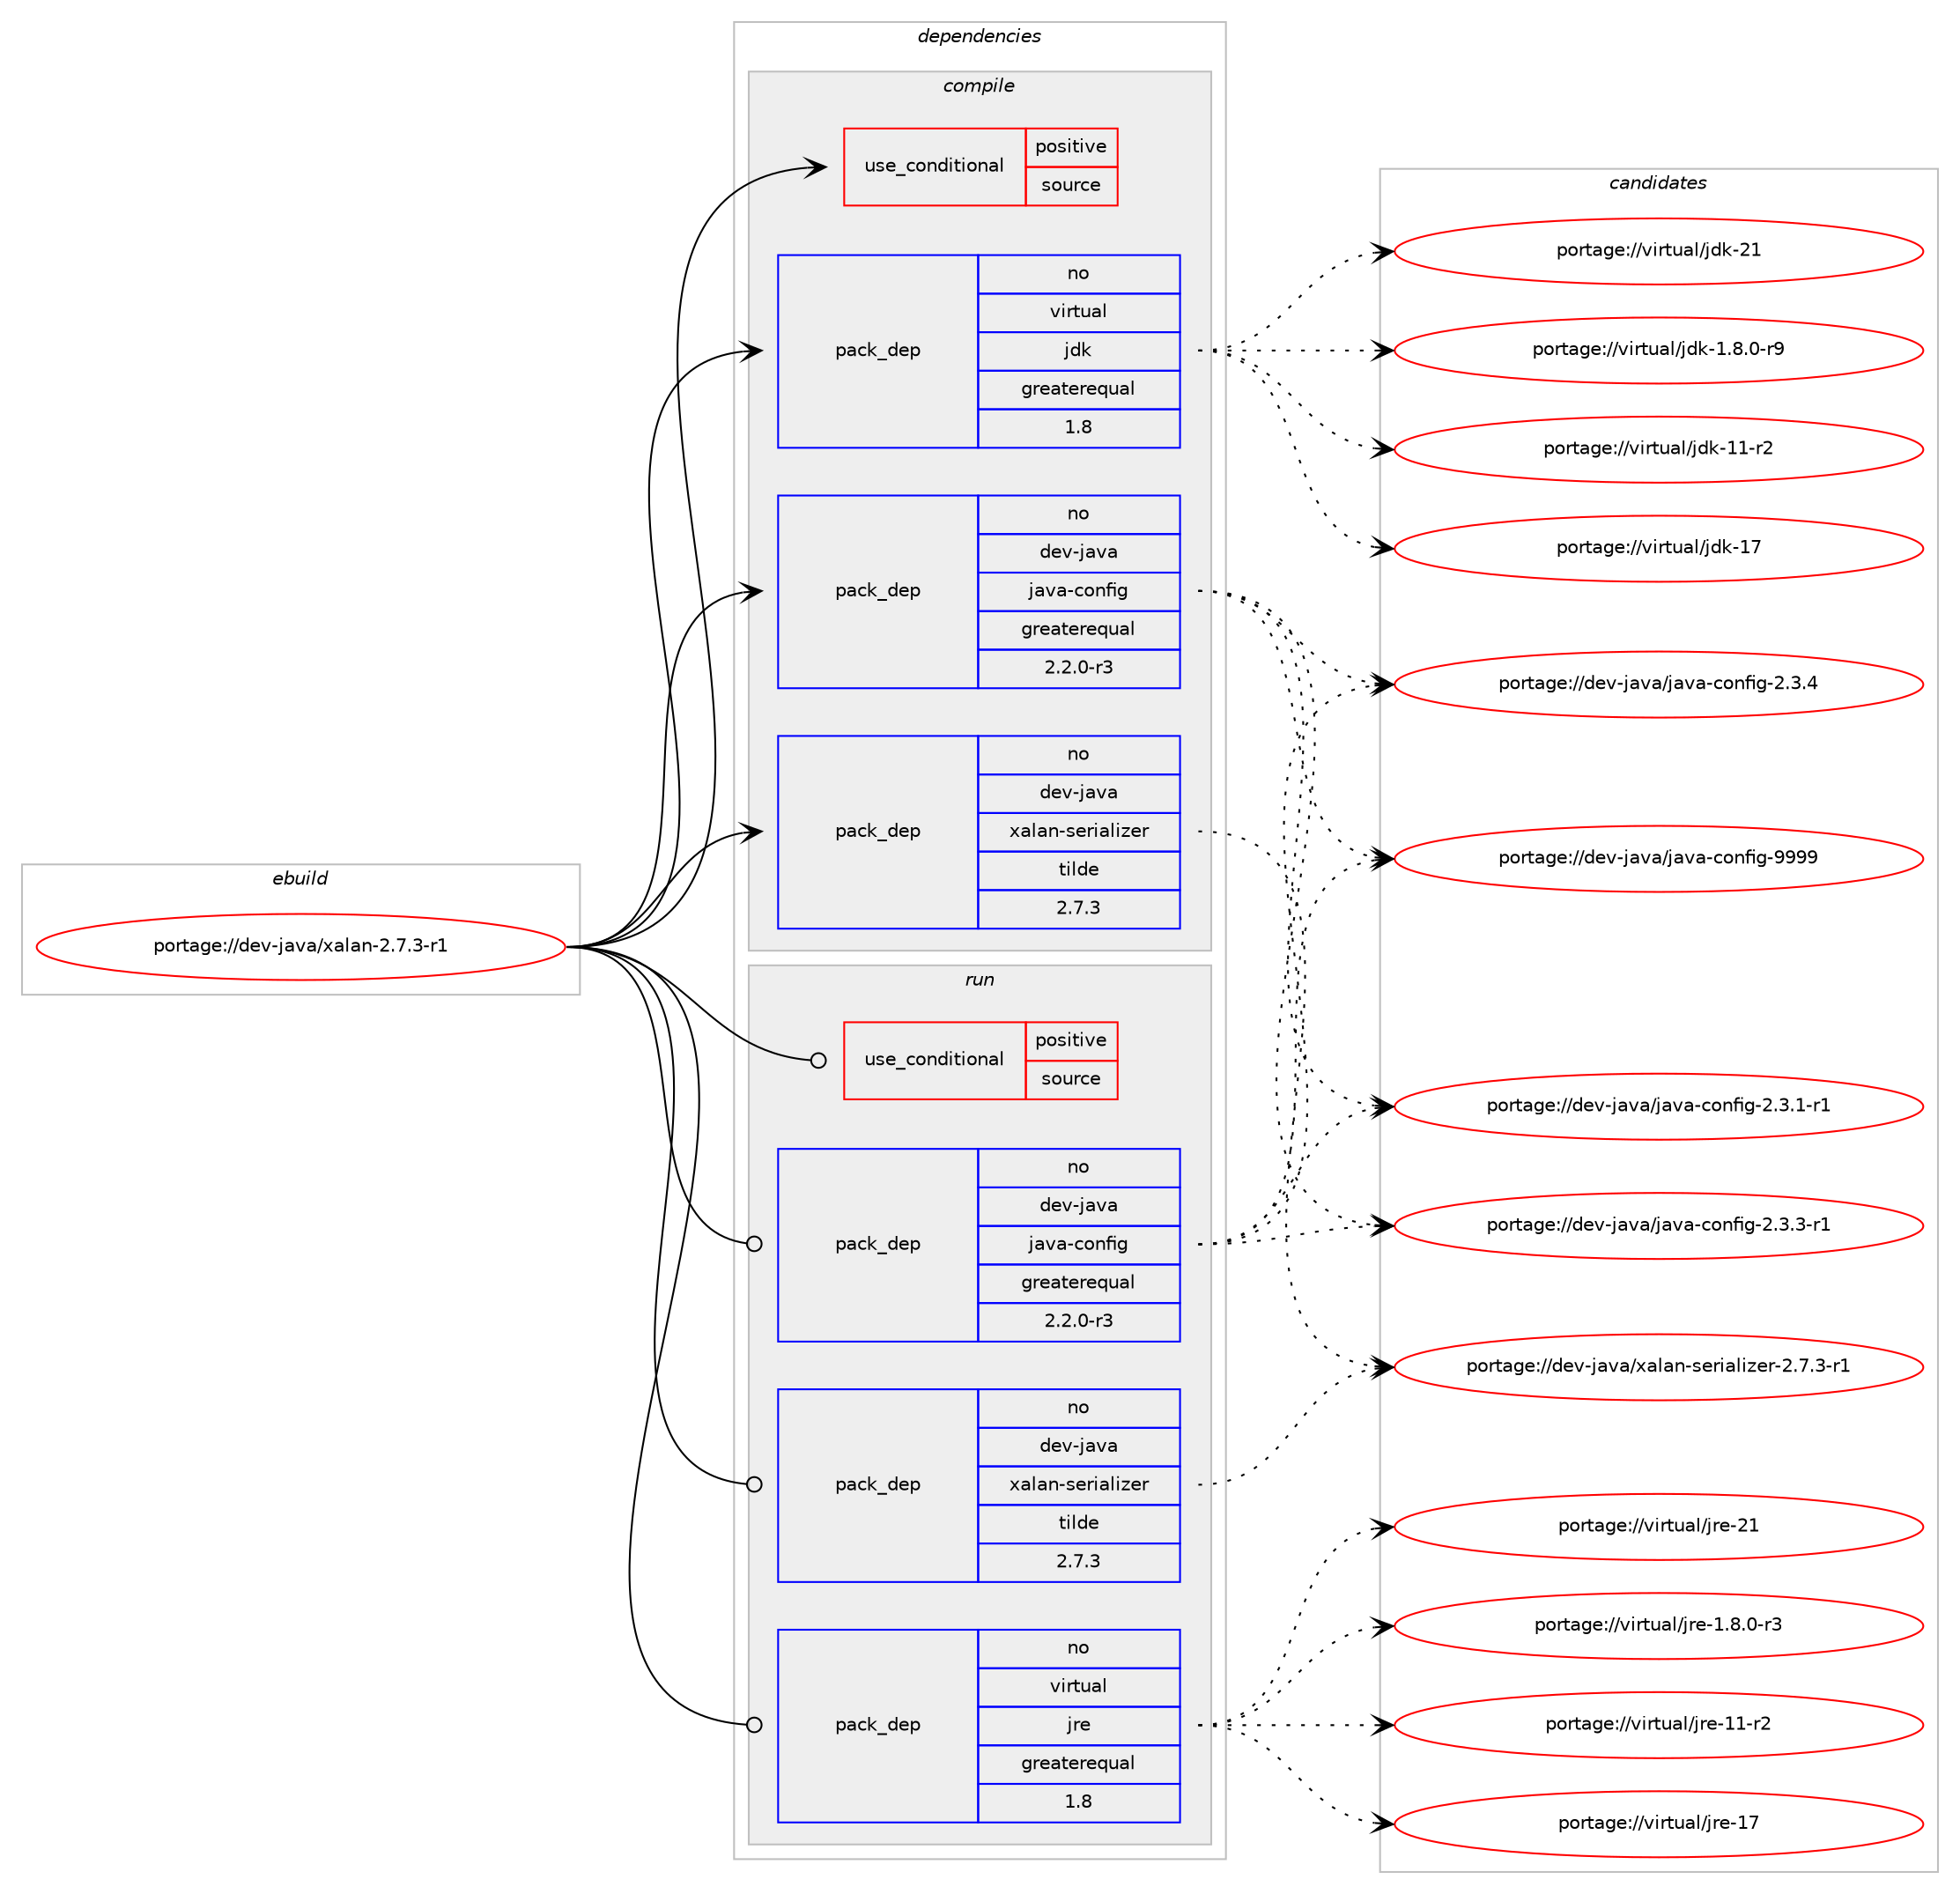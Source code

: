 digraph prolog {

# *************
# Graph options
# *************

newrank=true;
concentrate=true;
compound=true;
graph [rankdir=LR,fontname=Helvetica,fontsize=10,ranksep=1.5];#, ranksep=2.5, nodesep=0.2];
edge  [arrowhead=vee];
node  [fontname=Helvetica,fontsize=10];

# **********
# The ebuild
# **********

subgraph cluster_leftcol {
color=gray;
rank=same;
label=<<i>ebuild</i>>;
id [label="portage://dev-java/xalan-2.7.3-r1", color=red, width=4, href="../dev-java/xalan-2.7.3-r1.svg"];
}

# ****************
# The dependencies
# ****************

subgraph cluster_midcol {
color=gray;
label=<<i>dependencies</i>>;
subgraph cluster_compile {
fillcolor="#eeeeee";
style=filled;
label=<<i>compile</i>>;
subgraph cond21943 {
dependency49650 [label=<<TABLE BORDER="0" CELLBORDER="1" CELLSPACING="0" CELLPADDING="4"><TR><TD ROWSPAN="3" CELLPADDING="10">use_conditional</TD></TR><TR><TD>positive</TD></TR><TR><TD>source</TD></TR></TABLE>>, shape=none, color=red];
# *** BEGIN UNKNOWN DEPENDENCY TYPE (TODO) ***
# dependency49650 -> package_dependency(portage://dev-java/xalan-2.7.3-r1,install,no,app-arch,zip,none,[,,],[],[])
# *** END UNKNOWN DEPENDENCY TYPE (TODO) ***

}
id:e -> dependency49650:w [weight=20,style="solid",arrowhead="vee"];
# *** BEGIN UNKNOWN DEPENDENCY TYPE (TODO) ***
# id -> package_dependency(portage://dev-java/xalan-2.7.3-r1,install,no,dev-java,bcel,none,[,,],[slot(0)],[])
# *** END UNKNOWN DEPENDENCY TYPE (TODO) ***

subgraph pack26675 {
dependency49651 [label=<<TABLE BORDER="0" CELLBORDER="1" CELLSPACING="0" CELLPADDING="4" WIDTH="220"><TR><TD ROWSPAN="6" CELLPADDING="30">pack_dep</TD></TR><TR><TD WIDTH="110">no</TD></TR><TR><TD>dev-java</TD></TR><TR><TD>java-config</TD></TR><TR><TD>greaterequal</TD></TR><TR><TD>2.2.0-r3</TD></TR></TABLE>>, shape=none, color=blue];
}
id:e -> dependency49651:w [weight=20,style="solid",arrowhead="vee"];
# *** BEGIN UNKNOWN DEPENDENCY TYPE (TODO) ***
# id -> package_dependency(portage://dev-java/xalan-2.7.3-r1,install,no,dev-java,javacup,none,[,,],[slot(0)],[])
# *** END UNKNOWN DEPENDENCY TYPE (TODO) ***

subgraph pack26676 {
dependency49652 [label=<<TABLE BORDER="0" CELLBORDER="1" CELLSPACING="0" CELLPADDING="4" WIDTH="220"><TR><TD ROWSPAN="6" CELLPADDING="30">pack_dep</TD></TR><TR><TD WIDTH="110">no</TD></TR><TR><TD>dev-java</TD></TR><TR><TD>xalan-serializer</TD></TR><TR><TD>tilde</TD></TR><TR><TD>2.7.3</TD></TR></TABLE>>, shape=none, color=blue];
}
id:e -> dependency49652:w [weight=20,style="solid",arrowhead="vee"];
# *** BEGIN UNKNOWN DEPENDENCY TYPE (TODO) ***
# id -> package_dependency(portage://dev-java/xalan-2.7.3-r1,install,no,dev-java,xerces,none,[,,],[slot(2)],[])
# *** END UNKNOWN DEPENDENCY TYPE (TODO) ***

subgraph pack26677 {
dependency49653 [label=<<TABLE BORDER="0" CELLBORDER="1" CELLSPACING="0" CELLPADDING="4" WIDTH="220"><TR><TD ROWSPAN="6" CELLPADDING="30">pack_dep</TD></TR><TR><TD WIDTH="110">no</TD></TR><TR><TD>virtual</TD></TR><TR><TD>jdk</TD></TR><TR><TD>greaterequal</TD></TR><TR><TD>1.8</TD></TR></TABLE>>, shape=none, color=blue];
}
id:e -> dependency49653:w [weight=20,style="solid",arrowhead="vee"];
}
subgraph cluster_compileandrun {
fillcolor="#eeeeee";
style=filled;
label=<<i>compile and run</i>>;
}
subgraph cluster_run {
fillcolor="#eeeeee";
style=filled;
label=<<i>run</i>>;
subgraph cond21944 {
dependency49654 [label=<<TABLE BORDER="0" CELLBORDER="1" CELLSPACING="0" CELLPADDING="4"><TR><TD ROWSPAN="3" CELLPADDING="10">use_conditional</TD></TR><TR><TD>positive</TD></TR><TR><TD>source</TD></TR></TABLE>>, shape=none, color=red];
# *** BEGIN UNKNOWN DEPENDENCY TYPE (TODO) ***
# dependency49654 -> package_dependency(portage://dev-java/xalan-2.7.3-r1,run,no,app-arch,zip,none,[,,],[],[])
# *** END UNKNOWN DEPENDENCY TYPE (TODO) ***

}
id:e -> dependency49654:w [weight=20,style="solid",arrowhead="odot"];
# *** BEGIN UNKNOWN DEPENDENCY TYPE (TODO) ***
# id -> package_dependency(portage://dev-java/xalan-2.7.3-r1,run,no,dev-java,bcel,none,[,,],[slot(0)],[])
# *** END UNKNOWN DEPENDENCY TYPE (TODO) ***

subgraph pack26678 {
dependency49655 [label=<<TABLE BORDER="0" CELLBORDER="1" CELLSPACING="0" CELLPADDING="4" WIDTH="220"><TR><TD ROWSPAN="6" CELLPADDING="30">pack_dep</TD></TR><TR><TD WIDTH="110">no</TD></TR><TR><TD>dev-java</TD></TR><TR><TD>java-config</TD></TR><TR><TD>greaterequal</TD></TR><TR><TD>2.2.0-r3</TD></TR></TABLE>>, shape=none, color=blue];
}
id:e -> dependency49655:w [weight=20,style="solid",arrowhead="odot"];
# *** BEGIN UNKNOWN DEPENDENCY TYPE (TODO) ***
# id -> package_dependency(portage://dev-java/xalan-2.7.3-r1,run,no,dev-java,javacup,none,[,,],[slot(0)],[])
# *** END UNKNOWN DEPENDENCY TYPE (TODO) ***

subgraph pack26679 {
dependency49656 [label=<<TABLE BORDER="0" CELLBORDER="1" CELLSPACING="0" CELLPADDING="4" WIDTH="220"><TR><TD ROWSPAN="6" CELLPADDING="30">pack_dep</TD></TR><TR><TD WIDTH="110">no</TD></TR><TR><TD>dev-java</TD></TR><TR><TD>xalan-serializer</TD></TR><TR><TD>tilde</TD></TR><TR><TD>2.7.3</TD></TR></TABLE>>, shape=none, color=blue];
}
id:e -> dependency49656:w [weight=20,style="solid",arrowhead="odot"];
# *** BEGIN UNKNOWN DEPENDENCY TYPE (TODO) ***
# id -> package_dependency(portage://dev-java/xalan-2.7.3-r1,run,no,dev-java,xerces,none,[,,],[slot(2)],[])
# *** END UNKNOWN DEPENDENCY TYPE (TODO) ***

subgraph pack26680 {
dependency49657 [label=<<TABLE BORDER="0" CELLBORDER="1" CELLSPACING="0" CELLPADDING="4" WIDTH="220"><TR><TD ROWSPAN="6" CELLPADDING="30">pack_dep</TD></TR><TR><TD WIDTH="110">no</TD></TR><TR><TD>virtual</TD></TR><TR><TD>jre</TD></TR><TR><TD>greaterequal</TD></TR><TR><TD>1.8</TD></TR></TABLE>>, shape=none, color=blue];
}
id:e -> dependency49657:w [weight=20,style="solid",arrowhead="odot"];
}
}

# **************
# The candidates
# **************

subgraph cluster_choices {
rank=same;
color=gray;
label=<<i>candidates</i>>;

subgraph choice26675 {
color=black;
nodesep=1;
choice10010111845106971189747106971189745991111101021051034550465146494511449 [label="portage://dev-java/java-config-2.3.1-r1", color=red, width=4,href="../dev-java/java-config-2.3.1-r1.svg"];
choice10010111845106971189747106971189745991111101021051034550465146514511449 [label="portage://dev-java/java-config-2.3.3-r1", color=red, width=4,href="../dev-java/java-config-2.3.3-r1.svg"];
choice1001011184510697118974710697118974599111110102105103455046514652 [label="portage://dev-java/java-config-2.3.4", color=red, width=4,href="../dev-java/java-config-2.3.4.svg"];
choice10010111845106971189747106971189745991111101021051034557575757 [label="portage://dev-java/java-config-9999", color=red, width=4,href="../dev-java/java-config-9999.svg"];
dependency49651:e -> choice10010111845106971189747106971189745991111101021051034550465146494511449:w [style=dotted,weight="100"];
dependency49651:e -> choice10010111845106971189747106971189745991111101021051034550465146514511449:w [style=dotted,weight="100"];
dependency49651:e -> choice1001011184510697118974710697118974599111110102105103455046514652:w [style=dotted,weight="100"];
dependency49651:e -> choice10010111845106971189747106971189745991111101021051034557575757:w [style=dotted,weight="100"];
}
subgraph choice26676 {
color=black;
nodesep=1;
choice10010111845106971189747120971089711045115101114105971081051221011144550465546514511449 [label="portage://dev-java/xalan-serializer-2.7.3-r1", color=red, width=4,href="../dev-java/xalan-serializer-2.7.3-r1.svg"];
dependency49652:e -> choice10010111845106971189747120971089711045115101114105971081051221011144550465546514511449:w [style=dotted,weight="100"];
}
subgraph choice26677 {
color=black;
nodesep=1;
choice11810511411611797108471061001074549465646484511457 [label="portage://virtual/jdk-1.8.0-r9", color=red, width=4,href="../virtual/jdk-1.8.0-r9.svg"];
choice11810511411611797108471061001074549494511450 [label="portage://virtual/jdk-11-r2", color=red, width=4,href="../virtual/jdk-11-r2.svg"];
choice1181051141161179710847106100107454955 [label="portage://virtual/jdk-17", color=red, width=4,href="../virtual/jdk-17.svg"];
choice1181051141161179710847106100107455049 [label="portage://virtual/jdk-21", color=red, width=4,href="../virtual/jdk-21.svg"];
dependency49653:e -> choice11810511411611797108471061001074549465646484511457:w [style=dotted,weight="100"];
dependency49653:e -> choice11810511411611797108471061001074549494511450:w [style=dotted,weight="100"];
dependency49653:e -> choice1181051141161179710847106100107454955:w [style=dotted,weight="100"];
dependency49653:e -> choice1181051141161179710847106100107455049:w [style=dotted,weight="100"];
}
subgraph choice26678 {
color=black;
nodesep=1;
choice10010111845106971189747106971189745991111101021051034550465146494511449 [label="portage://dev-java/java-config-2.3.1-r1", color=red, width=4,href="../dev-java/java-config-2.3.1-r1.svg"];
choice10010111845106971189747106971189745991111101021051034550465146514511449 [label="portage://dev-java/java-config-2.3.3-r1", color=red, width=4,href="../dev-java/java-config-2.3.3-r1.svg"];
choice1001011184510697118974710697118974599111110102105103455046514652 [label="portage://dev-java/java-config-2.3.4", color=red, width=4,href="../dev-java/java-config-2.3.4.svg"];
choice10010111845106971189747106971189745991111101021051034557575757 [label="portage://dev-java/java-config-9999", color=red, width=4,href="../dev-java/java-config-9999.svg"];
dependency49655:e -> choice10010111845106971189747106971189745991111101021051034550465146494511449:w [style=dotted,weight="100"];
dependency49655:e -> choice10010111845106971189747106971189745991111101021051034550465146514511449:w [style=dotted,weight="100"];
dependency49655:e -> choice1001011184510697118974710697118974599111110102105103455046514652:w [style=dotted,weight="100"];
dependency49655:e -> choice10010111845106971189747106971189745991111101021051034557575757:w [style=dotted,weight="100"];
}
subgraph choice26679 {
color=black;
nodesep=1;
choice10010111845106971189747120971089711045115101114105971081051221011144550465546514511449 [label="portage://dev-java/xalan-serializer-2.7.3-r1", color=red, width=4,href="../dev-java/xalan-serializer-2.7.3-r1.svg"];
dependency49656:e -> choice10010111845106971189747120971089711045115101114105971081051221011144550465546514511449:w [style=dotted,weight="100"];
}
subgraph choice26680 {
color=black;
nodesep=1;
choice11810511411611797108471061141014549465646484511451 [label="portage://virtual/jre-1.8.0-r3", color=red, width=4,href="../virtual/jre-1.8.0-r3.svg"];
choice11810511411611797108471061141014549494511450 [label="portage://virtual/jre-11-r2", color=red, width=4,href="../virtual/jre-11-r2.svg"];
choice1181051141161179710847106114101454955 [label="portage://virtual/jre-17", color=red, width=4,href="../virtual/jre-17.svg"];
choice1181051141161179710847106114101455049 [label="portage://virtual/jre-21", color=red, width=4,href="../virtual/jre-21.svg"];
dependency49657:e -> choice11810511411611797108471061141014549465646484511451:w [style=dotted,weight="100"];
dependency49657:e -> choice11810511411611797108471061141014549494511450:w [style=dotted,weight="100"];
dependency49657:e -> choice1181051141161179710847106114101454955:w [style=dotted,weight="100"];
dependency49657:e -> choice1181051141161179710847106114101455049:w [style=dotted,weight="100"];
}
}

}
